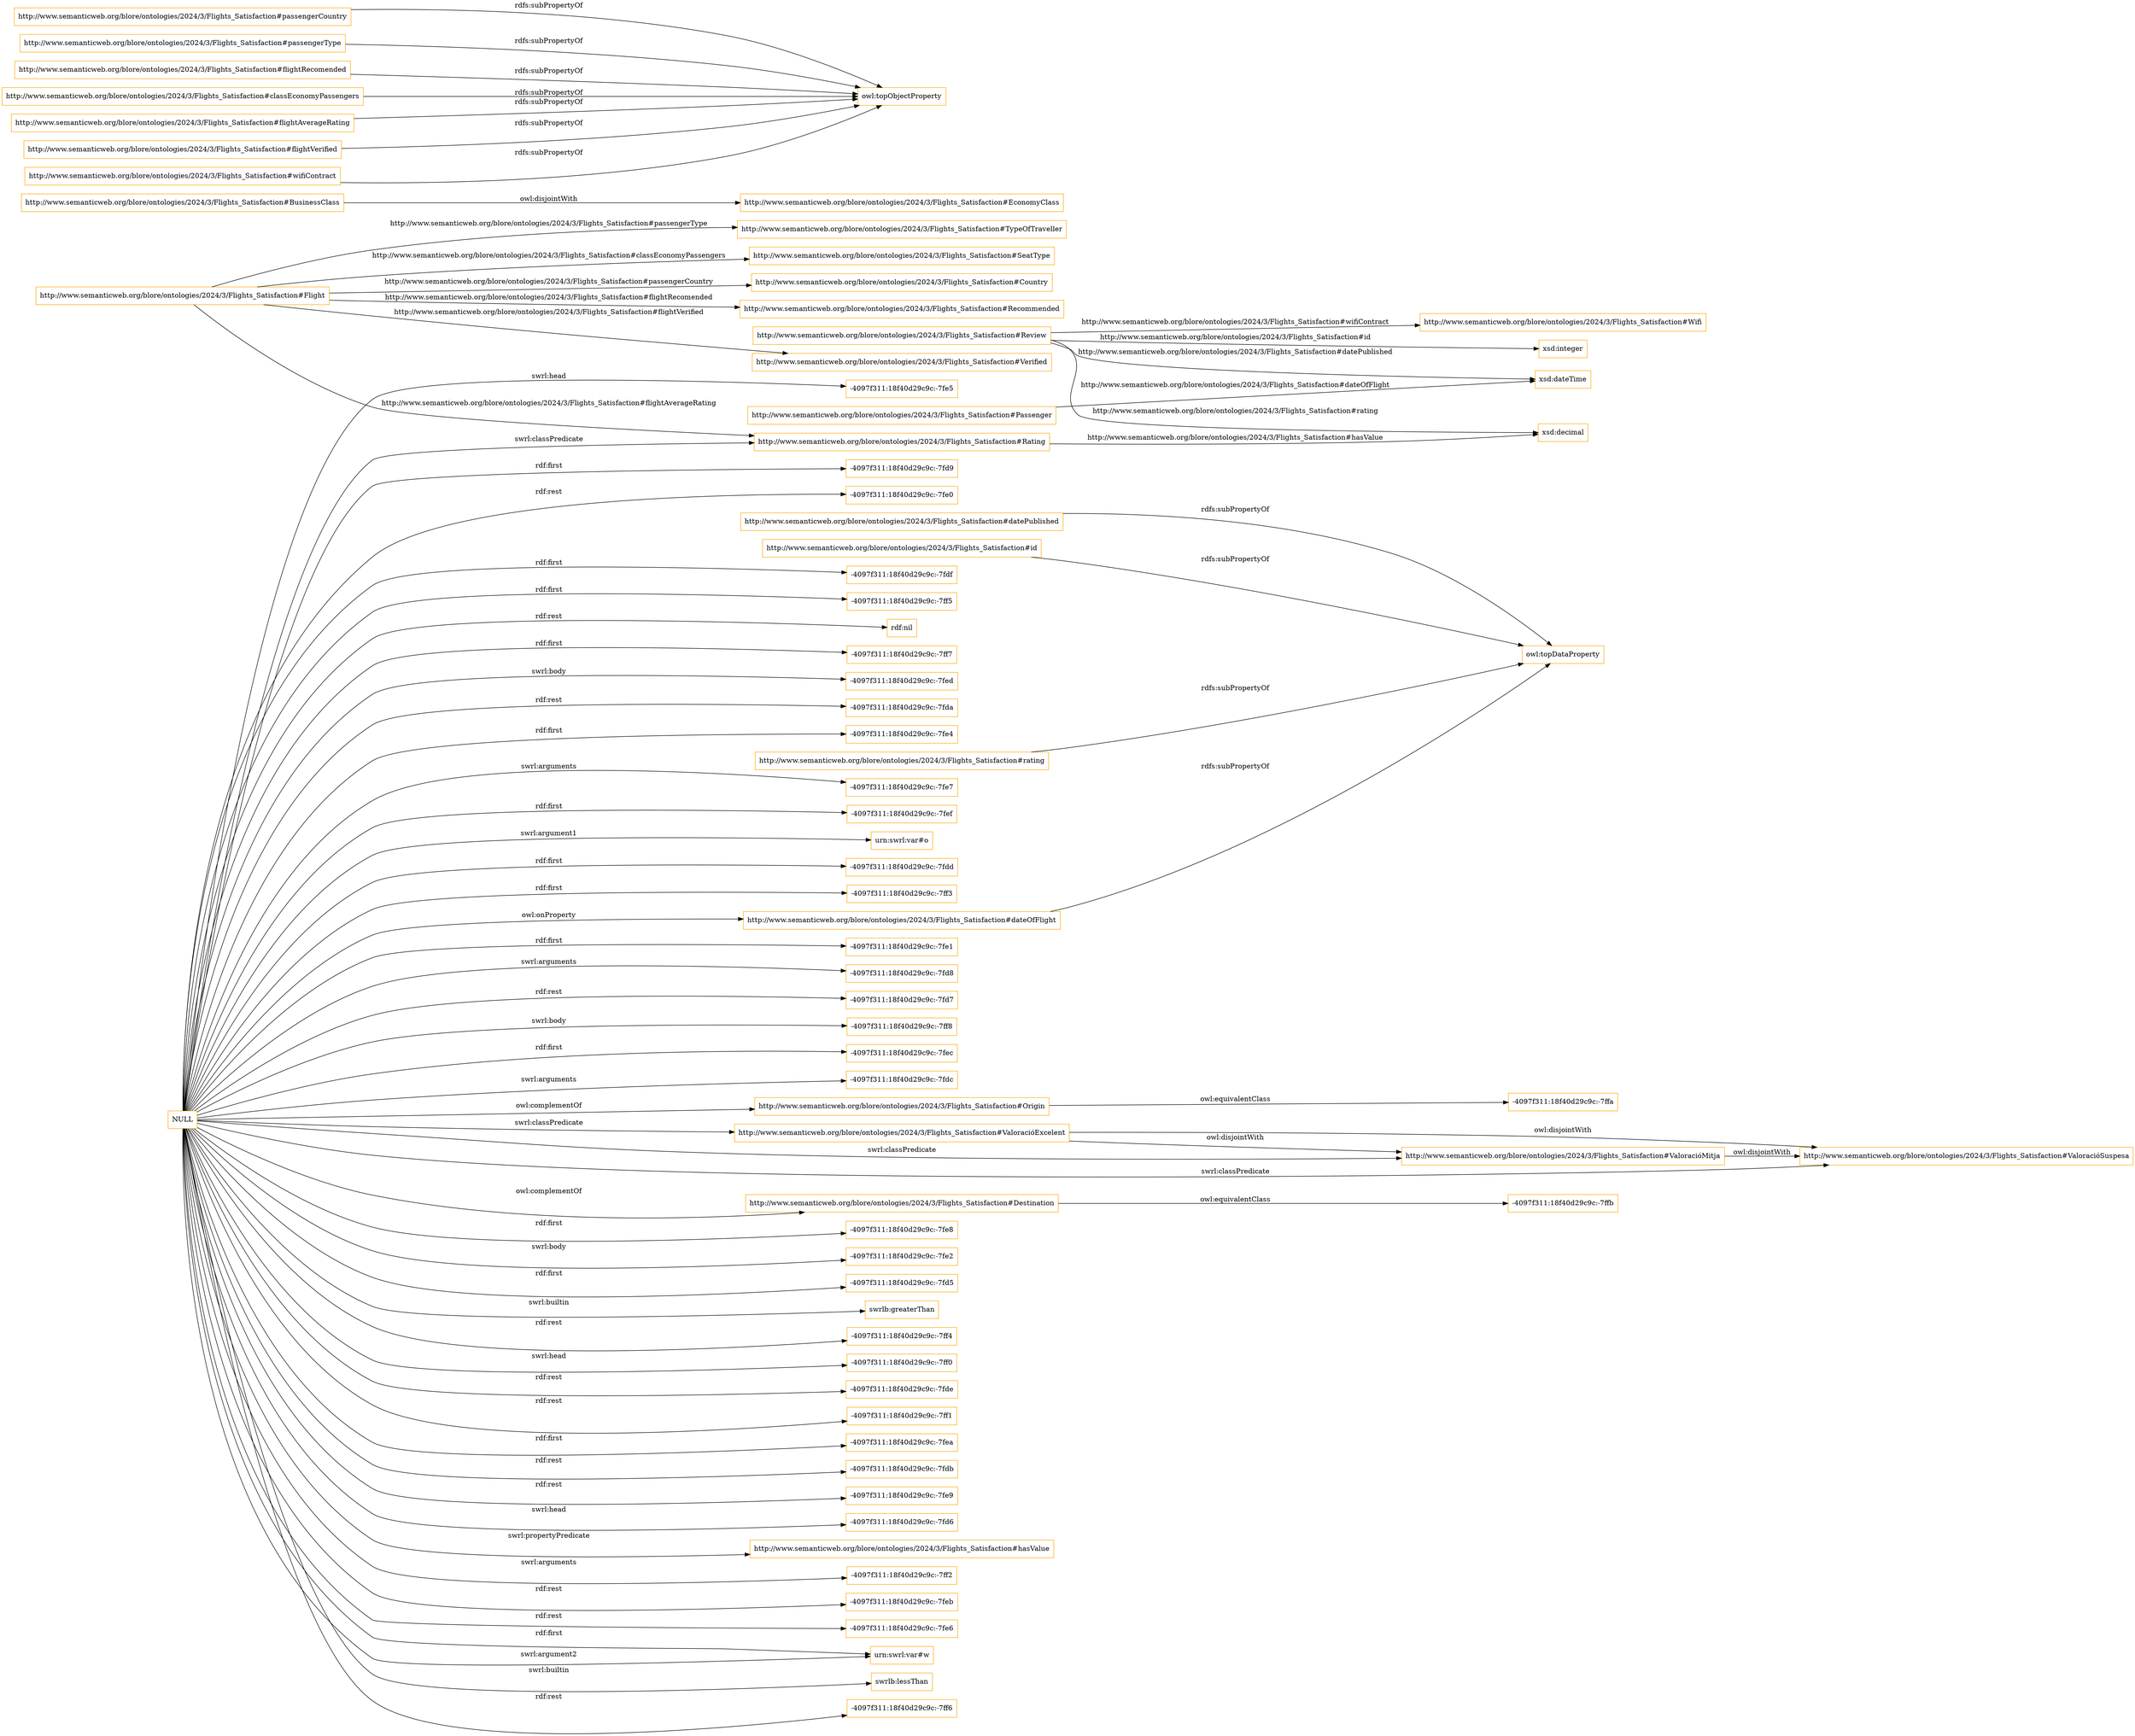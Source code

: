 digraph ar2dtool_diagram { 
rankdir=LR;
size="1501"
node [shape = rectangle, color="orange"]; "http://www.semanticweb.org/blore/ontologies/2024/3/Flights_Satisfaction#TypeOfTraveller" "http://www.semanticweb.org/blore/ontologies/2024/3/Flights_Satisfaction#SeatType" "http://www.semanticweb.org/blore/ontologies/2024/3/Flights_Satisfaction#Rating" "http://www.semanticweb.org/blore/ontologies/2024/3/Flights_Satisfaction#Origin" "http://www.semanticweb.org/blore/ontologies/2024/3/Flights_Satisfaction#Passenger" "http://www.semanticweb.org/blore/ontologies/2024/3/Flights_Satisfaction#EconomyClass" "http://www.semanticweb.org/blore/ontologies/2024/3/Flights_Satisfaction#BusinessClass" "-4097f311:18f40d29c9c:-7ffb" "http://www.semanticweb.org/blore/ontologies/2024/3/Flights_Satisfaction#Country" "http://www.semanticweb.org/blore/ontologies/2024/3/Flights_Satisfaction#Flight" "http://www.semanticweb.org/blore/ontologies/2024/3/Flights_Satisfaction#Review" "http://www.semanticweb.org/blore/ontologies/2024/3/Flights_Satisfaction#ValoracióMitja" "http://www.semanticweb.org/blore/ontologies/2024/3/Flights_Satisfaction#Recommended" "http://www.semanticweb.org/blore/ontologies/2024/3/Flights_Satisfaction#Wifi" "http://www.semanticweb.org/blore/ontologies/2024/3/Flights_Satisfaction#ValoracióExcelent" "-4097f311:18f40d29c9c:-7ffa" "http://www.semanticweb.org/blore/ontologies/2024/3/Flights_Satisfaction#ValoracióSuspesa" "http://www.semanticweb.org/blore/ontologies/2024/3/Flights_Satisfaction#Verified" "http://www.semanticweb.org/blore/ontologies/2024/3/Flights_Satisfaction#Destination" ; /*classes style*/
	"http://www.semanticweb.org/blore/ontologies/2024/3/Flights_Satisfaction#rating" -> "owl:topDataProperty" [ label = "rdfs:subPropertyOf" ];
	"http://www.semanticweb.org/blore/ontologies/2024/3/Flights_Satisfaction#passengerCountry" -> "owl:topObjectProperty" [ label = "rdfs:subPropertyOf" ];
	"http://www.semanticweb.org/blore/ontologies/2024/3/Flights_Satisfaction#ValoracióMitja" -> "http://www.semanticweb.org/blore/ontologies/2024/3/Flights_Satisfaction#ValoracióSuspesa" [ label = "owl:disjointWith" ];
	"http://www.semanticweb.org/blore/ontologies/2024/3/Flights_Satisfaction#passengerType" -> "owl:topObjectProperty" [ label = "rdfs:subPropertyOf" ];
	"http://www.semanticweb.org/blore/ontologies/2024/3/Flights_Satisfaction#datePublished" -> "owl:topDataProperty" [ label = "rdfs:subPropertyOf" ];
	"http://www.semanticweb.org/blore/ontologies/2024/3/Flights_Satisfaction#flightRecomended" -> "owl:topObjectProperty" [ label = "rdfs:subPropertyOf" ];
	"http://www.semanticweb.org/blore/ontologies/2024/3/Flights_Satisfaction#id" -> "owl:topDataProperty" [ label = "rdfs:subPropertyOf" ];
	"http://www.semanticweb.org/blore/ontologies/2024/3/Flights_Satisfaction#BusinessClass" -> "http://www.semanticweb.org/blore/ontologies/2024/3/Flights_Satisfaction#EconomyClass" [ label = "owl:disjointWith" ];
	"http://www.semanticweb.org/blore/ontologies/2024/3/Flights_Satisfaction#dateOfFlight" -> "owl:topDataProperty" [ label = "rdfs:subPropertyOf" ];
	"http://www.semanticweb.org/blore/ontologies/2024/3/Flights_Satisfaction#Destination" -> "-4097f311:18f40d29c9c:-7ffb" [ label = "owl:equivalentClass" ];
	"http://www.semanticweb.org/blore/ontologies/2024/3/Flights_Satisfaction#ValoracióExcelent" -> "http://www.semanticweb.org/blore/ontologies/2024/3/Flights_Satisfaction#ValoracióSuspesa" [ label = "owl:disjointWith" ];
	"http://www.semanticweb.org/blore/ontologies/2024/3/Flights_Satisfaction#ValoracióExcelent" -> "http://www.semanticweb.org/blore/ontologies/2024/3/Flights_Satisfaction#ValoracióMitja" [ label = "owl:disjointWith" ];
	"http://www.semanticweb.org/blore/ontologies/2024/3/Flights_Satisfaction#Origin" -> "-4097f311:18f40d29c9c:-7ffa" [ label = "owl:equivalentClass" ];
	"http://www.semanticweb.org/blore/ontologies/2024/3/Flights_Satisfaction#classEconomyPassengers" -> "owl:topObjectProperty" [ label = "rdfs:subPropertyOf" ];
	"http://www.semanticweb.org/blore/ontologies/2024/3/Flights_Satisfaction#flightAverageRating" -> "owl:topObjectProperty" [ label = "rdfs:subPropertyOf" ];
	"http://www.semanticweb.org/blore/ontologies/2024/3/Flights_Satisfaction#flightVerified" -> "owl:topObjectProperty" [ label = "rdfs:subPropertyOf" ];
	"http://www.semanticweb.org/blore/ontologies/2024/3/Flights_Satisfaction#wifiContract" -> "owl:topObjectProperty" [ label = "rdfs:subPropertyOf" ];
	"NULL" -> "http://www.semanticweb.org/blore/ontologies/2024/3/Flights_Satisfaction#dateOfFlight" [ label = "owl:onProperty" ];
	"NULL" -> "-4097f311:18f40d29c9c:-7fe8" [ label = "rdf:first" ];
	"NULL" -> "-4097f311:18f40d29c9c:-7fe2" [ label = "swrl:body" ];
	"NULL" -> "-4097f311:18f40d29c9c:-7fd5" [ label = "rdf:first" ];
	"NULL" -> "http://www.semanticweb.org/blore/ontologies/2024/3/Flights_Satisfaction#ValoracióMitja" [ label = "swrl:classPredicate" ];
	"NULL" -> "swrlb:greaterThan" [ label = "swrl:builtin" ];
	"NULL" -> "-4097f311:18f40d29c9c:-7ff4" [ label = "rdf:rest" ];
	"NULL" -> "-4097f311:18f40d29c9c:-7ff0" [ label = "swrl:head" ];
	"NULL" -> "-4097f311:18f40d29c9c:-7fde" [ label = "rdf:rest" ];
	"NULL" -> "-4097f311:18f40d29c9c:-7ff1" [ label = "rdf:rest" ];
	"NULL" -> "-4097f311:18f40d29c9c:-7fea" [ label = "rdf:first" ];
	"NULL" -> "-4097f311:18f40d29c9c:-7fdb" [ label = "rdf:rest" ];
	"NULL" -> "http://www.semanticweb.org/blore/ontologies/2024/3/Flights_Satisfaction#ValoracióExcelent" [ label = "swrl:classPredicate" ];
	"NULL" -> "-4097f311:18f40d29c9c:-7fe9" [ label = "rdf:rest" ];
	"NULL" -> "http://www.semanticweb.org/blore/ontologies/2024/3/Flights_Satisfaction#Destination" [ label = "owl:complementOf" ];
	"NULL" -> "-4097f311:18f40d29c9c:-7fd6" [ label = "swrl:head" ];
	"NULL" -> "http://www.semanticweb.org/blore/ontologies/2024/3/Flights_Satisfaction#hasValue" [ label = "swrl:propertyPredicate" ];
	"NULL" -> "-4097f311:18f40d29c9c:-7ff2" [ label = "swrl:arguments" ];
	"NULL" -> "-4097f311:18f40d29c9c:-7feb" [ label = "rdf:rest" ];
	"NULL" -> "-4097f311:18f40d29c9c:-7fe6" [ label = "rdf:rest" ];
	"NULL" -> "http://www.semanticweb.org/blore/ontologies/2024/3/Flights_Satisfaction#Rating" [ label = "swrl:classPredicate" ];
	"NULL" -> "urn:swrl:var#w" [ label = "rdf:first" ];
	"NULL" -> "swrlb:lessThan" [ label = "swrl:builtin" ];
	"NULL" -> "-4097f311:18f40d29c9c:-7ff6" [ label = "rdf:rest" ];
	"NULL" -> "-4097f311:18f40d29c9c:-7fe5" [ label = "swrl:head" ];
	"NULL" -> "-4097f311:18f40d29c9c:-7fd9" [ label = "rdf:first" ];
	"NULL" -> "-4097f311:18f40d29c9c:-7fe0" [ label = "rdf:rest" ];
	"NULL" -> "urn:swrl:var#w" [ label = "swrl:argument2" ];
	"NULL" -> "-4097f311:18f40d29c9c:-7fdf" [ label = "rdf:first" ];
	"NULL" -> "-4097f311:18f40d29c9c:-7ff5" [ label = "rdf:first" ];
	"NULL" -> "rdf:nil" [ label = "rdf:rest" ];
	"NULL" -> "-4097f311:18f40d29c9c:-7ff7" [ label = "rdf:first" ];
	"NULL" -> "-4097f311:18f40d29c9c:-7fed" [ label = "swrl:body" ];
	"NULL" -> "-4097f311:18f40d29c9c:-7fda" [ label = "rdf:rest" ];
	"NULL" -> "-4097f311:18f40d29c9c:-7fe4" [ label = "rdf:first" ];
	"NULL" -> "http://www.semanticweb.org/blore/ontologies/2024/3/Flights_Satisfaction#ValoracióSuspesa" [ label = "swrl:classPredicate" ];
	"NULL" -> "-4097f311:18f40d29c9c:-7fe7" [ label = "swrl:arguments" ];
	"NULL" -> "http://www.semanticweb.org/blore/ontologies/2024/3/Flights_Satisfaction#Origin" [ label = "owl:complementOf" ];
	"NULL" -> "-4097f311:18f40d29c9c:-7fef" [ label = "rdf:first" ];
	"NULL" -> "urn:swrl:var#o" [ label = "swrl:argument1" ];
	"NULL" -> "-4097f311:18f40d29c9c:-7fdd" [ label = "rdf:first" ];
	"NULL" -> "-4097f311:18f40d29c9c:-7ff3" [ label = "rdf:first" ];
	"NULL" -> "-4097f311:18f40d29c9c:-7fe1" [ label = "rdf:first" ];
	"NULL" -> "-4097f311:18f40d29c9c:-7fd8" [ label = "swrl:arguments" ];
	"NULL" -> "-4097f311:18f40d29c9c:-7fd7" [ label = "rdf:rest" ];
	"NULL" -> "-4097f311:18f40d29c9c:-7ff8" [ label = "swrl:body" ];
	"NULL" -> "-4097f311:18f40d29c9c:-7fec" [ label = "rdf:first" ];
	"NULL" -> "-4097f311:18f40d29c9c:-7fdc" [ label = "swrl:arguments" ];
	"http://www.semanticweb.org/blore/ontologies/2024/3/Flights_Satisfaction#Rating" -> "xsd:decimal" [ label = "http://www.semanticweb.org/blore/ontologies/2024/3/Flights_Satisfaction#hasValue" ];
	"http://www.semanticweb.org/blore/ontologies/2024/3/Flights_Satisfaction#Flight" -> "http://www.semanticweb.org/blore/ontologies/2024/3/Flights_Satisfaction#TypeOfTraveller" [ label = "http://www.semanticweb.org/blore/ontologies/2024/3/Flights_Satisfaction#passengerType" ];
	"http://www.semanticweb.org/blore/ontologies/2024/3/Flights_Satisfaction#Flight" -> "http://www.semanticweb.org/blore/ontologies/2024/3/Flights_Satisfaction#Verified" [ label = "http://www.semanticweb.org/blore/ontologies/2024/3/Flights_Satisfaction#flightVerified" ];
	"http://www.semanticweb.org/blore/ontologies/2024/3/Flights_Satisfaction#Review" -> "http://www.semanticweb.org/blore/ontologies/2024/3/Flights_Satisfaction#Wifi" [ label = "http://www.semanticweb.org/blore/ontologies/2024/3/Flights_Satisfaction#wifiContract" ];
	"http://www.semanticweb.org/blore/ontologies/2024/3/Flights_Satisfaction#Review" -> "xsd:dateTime" [ label = "http://www.semanticweb.org/blore/ontologies/2024/3/Flights_Satisfaction#datePublished" ];
	"http://www.semanticweb.org/blore/ontologies/2024/3/Flights_Satisfaction#Flight" -> "http://www.semanticweb.org/blore/ontologies/2024/3/Flights_Satisfaction#Country" [ label = "http://www.semanticweb.org/blore/ontologies/2024/3/Flights_Satisfaction#passengerCountry" ];
	"http://www.semanticweb.org/blore/ontologies/2024/3/Flights_Satisfaction#Flight" -> "http://www.semanticweb.org/blore/ontologies/2024/3/Flights_Satisfaction#Rating" [ label = "http://www.semanticweb.org/blore/ontologies/2024/3/Flights_Satisfaction#flightAverageRating" ];
	"http://www.semanticweb.org/blore/ontologies/2024/3/Flights_Satisfaction#Passenger" -> "xsd:dateTime" [ label = "http://www.semanticweb.org/blore/ontologies/2024/3/Flights_Satisfaction#dateOfFlight" ];
	"http://www.semanticweb.org/blore/ontologies/2024/3/Flights_Satisfaction#Review" -> "xsd:integer" [ label = "http://www.semanticweb.org/blore/ontologies/2024/3/Flights_Satisfaction#id" ];
	"http://www.semanticweb.org/blore/ontologies/2024/3/Flights_Satisfaction#Review" -> "xsd:decimal" [ label = "http://www.semanticweb.org/blore/ontologies/2024/3/Flights_Satisfaction#rating" ];
	"http://www.semanticweb.org/blore/ontologies/2024/3/Flights_Satisfaction#Flight" -> "http://www.semanticweb.org/blore/ontologies/2024/3/Flights_Satisfaction#Recommended" [ label = "http://www.semanticweb.org/blore/ontologies/2024/3/Flights_Satisfaction#flightRecomended" ];
	"http://www.semanticweb.org/blore/ontologies/2024/3/Flights_Satisfaction#Flight" -> "http://www.semanticweb.org/blore/ontologies/2024/3/Flights_Satisfaction#SeatType" [ label = "http://www.semanticweb.org/blore/ontologies/2024/3/Flights_Satisfaction#classEconomyPassengers" ];

}
